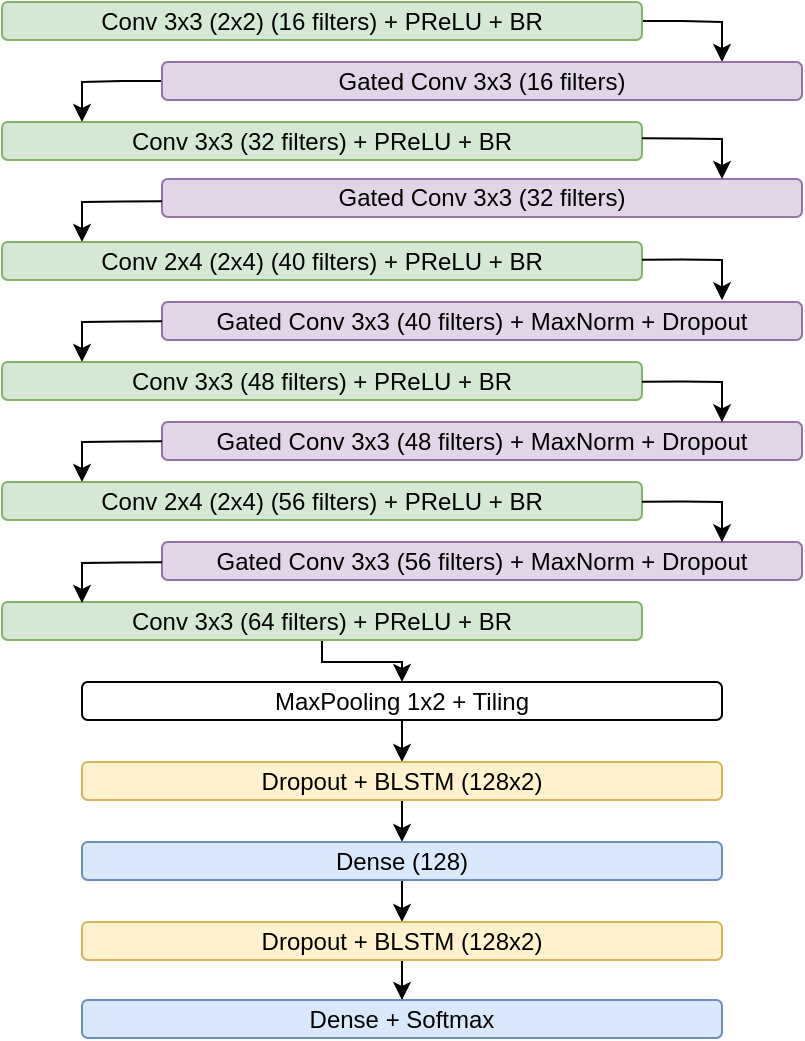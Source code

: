 <mxfile version="11.0.4" type="device"><diagram id="P5unOQftEIrrhd_QLmWK" name="Page-1"><mxGraphModel dx="1185" dy="676" grid="1" gridSize="10" guides="1" tooltips="1" connect="1" arrows="1" fold="1" page="1" pageScale="1" pageWidth="850" pageHeight="1100" math="0" shadow="0"><root><mxCell id="0"/><mxCell id="1" parent="0"/><mxCell id="NX1_2ATga-lbesDvQdva-2" value="Conv 2x4 (2x4) (40 filters)&amp;nbsp;+ PReLU + BR" style="rounded=1;whiteSpace=wrap;html=1;fillColor=#d5e8d4;strokeColor=#82b366;" parent="1" vertex="1"><mxGeometry x="120" y="160" width="320" height="19" as="geometry"/></mxCell><mxCell id="NX1_2ATga-lbesDvQdva-4" value="Conv 3x3 (48 filters)&amp;nbsp;+ PReLU + BR" style="rounded=1;whiteSpace=wrap;html=1;fillColor=#d5e8d4;strokeColor=#82b366;" parent="1" vertex="1"><mxGeometry x="120" y="220" width="320" height="19" as="geometry"/></mxCell><mxCell id="NX1_2ATga-lbesDvQdva-8" value="Gated Conv 3x3 (48 filters)&amp;nbsp;+ MaxNorm + Dropout" style="rounded=1;whiteSpace=wrap;html=1;fillColor=#e1d5e7;strokeColor=#9673a6;" parent="1" vertex="1"><mxGeometry x="200" y="250" width="320" height="19" as="geometry"/></mxCell><mxCell id="NX1_2ATga-lbesDvQdva-10" value="Conv 2x4 (2x4) (56 filters)&amp;nbsp;+ PReLU + BR" style="rounded=1;whiteSpace=wrap;html=1;fillColor=#d5e8d4;strokeColor=#82b366;" parent="1" vertex="1"><mxGeometry x="120" y="280" width="320" height="19" as="geometry"/></mxCell><mxCell id="iWmW9f9ZRzCK8K01X6TH-49" style="edgeStyle=orthogonalEdgeStyle;rounded=0;orthogonalLoop=1;jettySize=auto;html=1;entryX=0.5;entryY=0;entryDx=0;entryDy=0;" edge="1" parent="1" source="NX1_2ATga-lbesDvQdva-12" target="NX1_2ATga-lbesDvQdva-14"><mxGeometry relative="1" as="geometry"><Array as="points"><mxPoint x="280" y="370"/><mxPoint x="320" y="370"/></Array></mxGeometry></mxCell><mxCell id="NX1_2ATga-lbesDvQdva-12" value="Conv 3x3 (64 filters)&amp;nbsp;+ PReLU + BR" style="rounded=1;whiteSpace=wrap;html=1;fillColor=#d5e8d4;strokeColor=#82b366;" parent="1" vertex="1"><mxGeometry x="120" y="340" width="320" height="19" as="geometry"/></mxCell><mxCell id="NX1_2ATga-lbesDvQdva-13" value="" style="edgeStyle=orthogonalEdgeStyle;rounded=0;orthogonalLoop=1;jettySize=auto;html=1;" parent="1" source="NX1_2ATga-lbesDvQdva-14" target="NX1_2ATga-lbesDvQdva-16" edge="1"><mxGeometry relative="1" as="geometry"/></mxCell><mxCell id="NX1_2ATga-lbesDvQdva-14" value="MaxPooling 1x2 + Tiling" style="rounded=1;whiteSpace=wrap;html=1;" parent="1" vertex="1"><mxGeometry x="160" y="380" width="320" height="19" as="geometry"/></mxCell><mxCell id="NX1_2ATga-lbesDvQdva-15" value="" style="edgeStyle=orthogonalEdgeStyle;rounded=0;orthogonalLoop=1;jettySize=auto;html=1;" parent="1" source="NX1_2ATga-lbesDvQdva-16" target="NX1_2ATga-lbesDvQdva-18" edge="1"><mxGeometry relative="1" as="geometry"/></mxCell><mxCell id="NX1_2ATga-lbesDvQdva-16" value="Dropout + BLSTM (128x2)" style="rounded=1;whiteSpace=wrap;html=1;fillColor=#fff2cc;strokeColor=#d6b656;" parent="1" vertex="1"><mxGeometry x="160" y="420" width="320" height="19" as="geometry"/></mxCell><mxCell id="NX1_2ATga-lbesDvQdva-17" value="" style="edgeStyle=orthogonalEdgeStyle;rounded=0;orthogonalLoop=1;jettySize=auto;html=1;" parent="1" source="NX1_2ATga-lbesDvQdva-18" target="NX1_2ATga-lbesDvQdva-20" edge="1"><mxGeometry relative="1" as="geometry"/></mxCell><mxCell id="NX1_2ATga-lbesDvQdva-18" value="Dense (128)" style="rounded=1;whiteSpace=wrap;html=1;fillColor=#dae8fc;strokeColor=#6c8ebf;" parent="1" vertex="1"><mxGeometry x="160" y="460" width="320" height="19" as="geometry"/></mxCell><mxCell id="NX1_2ATga-lbesDvQdva-19" value="" style="edgeStyle=orthogonalEdgeStyle;rounded=0;orthogonalLoop=1;jettySize=auto;html=1;" parent="1" source="NX1_2ATga-lbesDvQdva-20" target="NX1_2ATga-lbesDvQdva-21" edge="1"><mxGeometry relative="1" as="geometry"/></mxCell><mxCell id="NX1_2ATga-lbesDvQdva-20" value="Dropout +&amp;nbsp;BLSTM (128x2)" style="rounded=1;whiteSpace=wrap;html=1;fillColor=#fff2cc;strokeColor=#d6b656;" parent="1" vertex="1"><mxGeometry x="160" y="500" width="320" height="19" as="geometry"/></mxCell><mxCell id="NX1_2ATga-lbesDvQdva-21" value="Dense + Softmax" style="rounded=1;whiteSpace=wrap;html=1;fillColor=#dae8fc;strokeColor=#6c8ebf;" parent="1" vertex="1"><mxGeometry x="160" y="539" width="320" height="19" as="geometry"/></mxCell><mxCell id="NX1_2ATga-lbesDvQdva-23" value="Gated Conv 3x3 (56 filters) + MaxNorm + Dropout" style="rounded=1;whiteSpace=wrap;html=1;fillColor=#e1d5e7;strokeColor=#9673a6;" parent="1" vertex="1"><mxGeometry x="200" y="310" width="320" height="19" as="geometry"/></mxCell><mxCell id="NX1_2ATga-lbesDvQdva-25" value="Conv 3x3&amp;nbsp;(32 filters)&amp;nbsp;+ PReLU + BR" style="rounded=1;whiteSpace=wrap;html=1;fillColor=#d5e8d4;strokeColor=#82b366;" parent="1" vertex="1"><mxGeometry x="120" y="100" width="320" height="19" as="geometry"/></mxCell><mxCell id="NX1_2ATga-lbesDvQdva-27" value="Gated Conv 3x3 (32 filters)" style="rounded=1;whiteSpace=wrap;html=1;fillColor=#e1d5e7;strokeColor=#9673a6;" parent="1" vertex="1"><mxGeometry x="200" y="128.5" width="320" height="19" as="geometry"/></mxCell><mxCell id="iWmW9f9ZRzCK8K01X6TH-36" style="edgeStyle=orthogonalEdgeStyle;rounded=0;orthogonalLoop=1;jettySize=auto;html=1;entryX=0.875;entryY=0;entryDx=0;entryDy=0;entryPerimeter=0;" edge="1" parent="1" source="NX1_2ATga-lbesDvQdva-29" target="NX1_2ATga-lbesDvQdva-31"><mxGeometry relative="1" as="geometry"><Array as="points"><mxPoint x="460" y="50"/><mxPoint x="480" y="50"/></Array></mxGeometry></mxCell><mxCell id="NX1_2ATga-lbesDvQdva-29" value="Conv 3x3 (2x2) (16 filters) + PReLU + BR" style="rounded=1;whiteSpace=wrap;html=1;fillColor=#d5e8d4;strokeColor=#82b366;" parent="1" vertex="1"><mxGeometry x="120" y="40" width="320" height="19" as="geometry"/></mxCell><mxCell id="iWmW9f9ZRzCK8K01X6TH-37" style="edgeStyle=orthogonalEdgeStyle;rounded=0;orthogonalLoop=1;jettySize=auto;html=1;entryX=0.125;entryY=0;entryDx=0;entryDy=0;entryPerimeter=0;" edge="1" parent="1" source="NX1_2ATga-lbesDvQdva-31" target="NX1_2ATga-lbesDvQdva-25"><mxGeometry relative="1" as="geometry"><Array as="points"><mxPoint x="180" y="80"/><mxPoint x="160" y="80"/></Array></mxGeometry></mxCell><mxCell id="NX1_2ATga-lbesDvQdva-31" value="Gated Conv 3x3 (16 filters)" style="rounded=1;whiteSpace=wrap;html=1;fillColor=#e1d5e7;strokeColor=#9673a6;" parent="1" vertex="1"><mxGeometry x="200" y="70" width="320" height="19" as="geometry"/></mxCell><mxCell id="EDdZTA_hoazJZepbqjFg-1" value="Gated Conv 3x3 (40 filters)&amp;nbsp;+ MaxNorm + Dropout" style="rounded=1;whiteSpace=wrap;html=1;fillColor=#e1d5e7;strokeColor=#9673a6;" parent="1" vertex="1"><mxGeometry x="200" y="190" width="320" height="19" as="geometry"/></mxCell><mxCell id="iWmW9f9ZRzCK8K01X6TH-41" style="edgeStyle=orthogonalEdgeStyle;rounded=0;orthogonalLoop=1;jettySize=auto;html=1;entryX=0.875;entryY=0;entryDx=0;entryDy=0;entryPerimeter=0;" edge="1" parent="1"><mxGeometry relative="1" as="geometry"><mxPoint x="440" y="108.167" as="sourcePoint"/><mxPoint x="480" y="128.5" as="targetPoint"/><Array as="points"><mxPoint x="460" y="108.5"/><mxPoint x="480" y="108.5"/></Array></mxGeometry></mxCell><mxCell id="iWmW9f9ZRzCK8K01X6TH-42" style="edgeStyle=orthogonalEdgeStyle;rounded=0;orthogonalLoop=1;jettySize=auto;html=1;entryX=0.875;entryY=0;entryDx=0;entryDy=0;entryPerimeter=0;" edge="1" parent="1"><mxGeometry relative="1" as="geometry"><mxPoint x="440" y="168.833" as="sourcePoint"/><mxPoint x="480" y="189.167" as="targetPoint"/><Array as="points"><mxPoint x="460" y="169"/><mxPoint x="480" y="169"/></Array></mxGeometry></mxCell><mxCell id="iWmW9f9ZRzCK8K01X6TH-43" style="edgeStyle=orthogonalEdgeStyle;rounded=0;orthogonalLoop=1;jettySize=auto;html=1;entryX=0.875;entryY=0;entryDx=0;entryDy=0;entryPerimeter=0;" edge="1" parent="1"><mxGeometry relative="1" as="geometry"><mxPoint x="440" y="229.833" as="sourcePoint"/><mxPoint x="480" y="250.167" as="targetPoint"/><Array as="points"><mxPoint x="460" y="230"/><mxPoint x="480" y="230"/></Array></mxGeometry></mxCell><mxCell id="iWmW9f9ZRzCK8K01X6TH-44" style="edgeStyle=orthogonalEdgeStyle;rounded=0;orthogonalLoop=1;jettySize=auto;html=1;entryX=0.875;entryY=0;entryDx=0;entryDy=0;entryPerimeter=0;" edge="1" parent="1"><mxGeometry relative="1" as="geometry"><mxPoint x="440" y="289.833" as="sourcePoint"/><mxPoint x="480" y="310.167" as="targetPoint"/><Array as="points"><mxPoint x="460" y="290"/><mxPoint x="480" y="290"/></Array></mxGeometry></mxCell><mxCell id="iWmW9f9ZRzCK8K01X6TH-45" style="edgeStyle=orthogonalEdgeStyle;rounded=0;orthogonalLoop=1;jettySize=auto;html=1;entryX=0.125;entryY=0;entryDx=0;entryDy=0;entryPerimeter=0;" edge="1" parent="1"><mxGeometry relative="1" as="geometry"><mxPoint x="200" y="139.667" as="sourcePoint"/><mxPoint x="160" y="160" as="targetPoint"/><Array as="points"><mxPoint x="180" y="140"/><mxPoint x="160" y="140"/></Array></mxGeometry></mxCell><mxCell id="iWmW9f9ZRzCK8K01X6TH-46" style="edgeStyle=orthogonalEdgeStyle;rounded=0;orthogonalLoop=1;jettySize=auto;html=1;entryX=0.125;entryY=0;entryDx=0;entryDy=0;entryPerimeter=0;" edge="1" parent="1"><mxGeometry relative="1" as="geometry"><mxPoint x="200" y="199.667" as="sourcePoint"/><mxPoint x="160" y="220" as="targetPoint"/><Array as="points"><mxPoint x="180" y="200"/><mxPoint x="160" y="200"/></Array></mxGeometry></mxCell><mxCell id="iWmW9f9ZRzCK8K01X6TH-47" style="edgeStyle=orthogonalEdgeStyle;rounded=0;orthogonalLoop=1;jettySize=auto;html=1;entryX=0.125;entryY=0;entryDx=0;entryDy=0;entryPerimeter=0;" edge="1" parent="1"><mxGeometry relative="1" as="geometry"><mxPoint x="200" y="259.667" as="sourcePoint"/><mxPoint x="160" y="280" as="targetPoint"/><Array as="points"><mxPoint x="180" y="260"/><mxPoint x="160" y="260"/></Array></mxGeometry></mxCell><mxCell id="iWmW9f9ZRzCK8K01X6TH-48" style="edgeStyle=orthogonalEdgeStyle;rounded=0;orthogonalLoop=1;jettySize=auto;html=1;entryX=0.125;entryY=0;entryDx=0;entryDy=0;entryPerimeter=0;" edge="1" parent="1"><mxGeometry relative="1" as="geometry"><mxPoint x="200" y="320.167" as="sourcePoint"/><mxPoint x="160" y="340.5" as="targetPoint"/><Array as="points"><mxPoint x="180" y="320.5"/><mxPoint x="160" y="320.5"/></Array></mxGeometry></mxCell></root></mxGraphModel></diagram></mxfile>